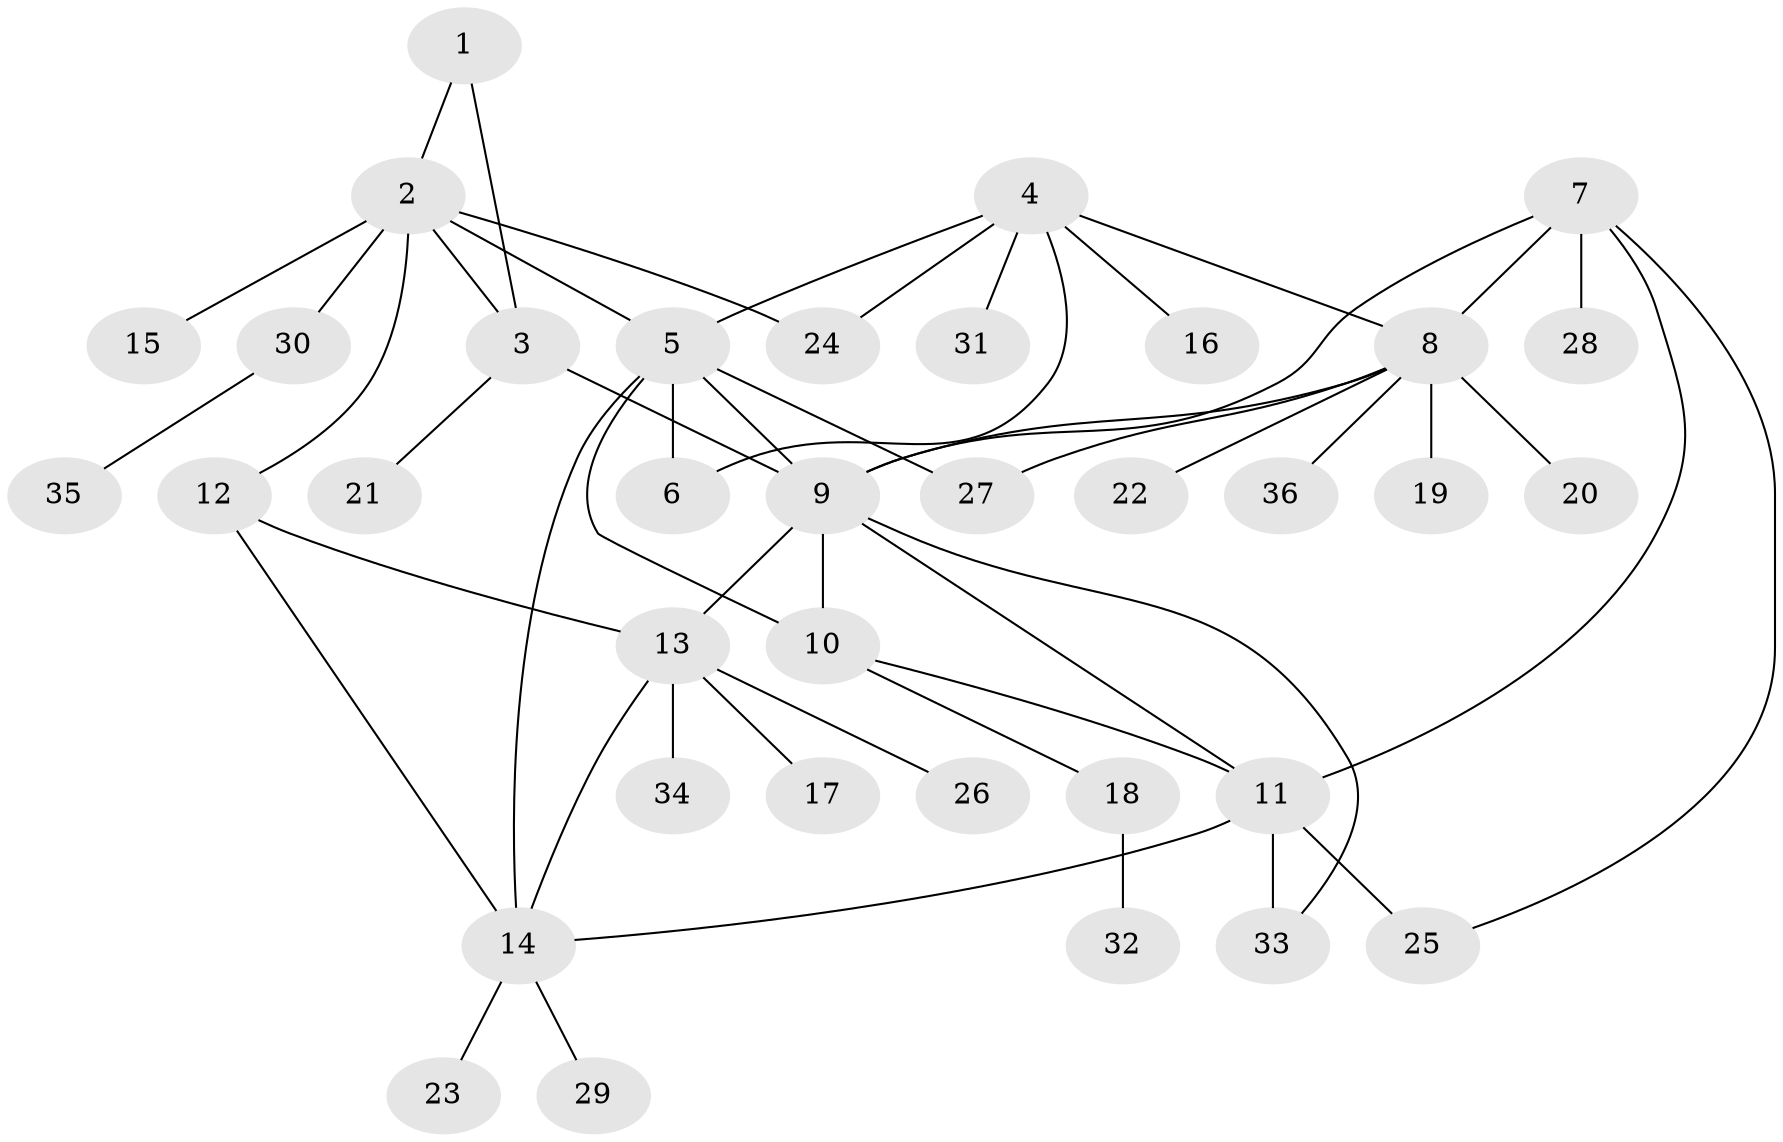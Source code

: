 // original degree distribution, {3: 0.08450704225352113, 8: 0.04225352112676056, 11: 0.014084507042253521, 7: 0.04225352112676056, 6: 0.028169014084507043, 5: 0.028169014084507043, 9: 0.014084507042253521, 4: 0.014084507042253521, 1: 0.5492957746478874, 2: 0.18309859154929578}
// Generated by graph-tools (version 1.1) at 2025/37/03/09/25 02:37:21]
// undirected, 36 vertices, 51 edges
graph export_dot {
graph [start="1"]
  node [color=gray90,style=filled];
  1;
  2;
  3;
  4;
  5;
  6;
  7;
  8;
  9;
  10;
  11;
  12;
  13;
  14;
  15;
  16;
  17;
  18;
  19;
  20;
  21;
  22;
  23;
  24;
  25;
  26;
  27;
  28;
  29;
  30;
  31;
  32;
  33;
  34;
  35;
  36;
  1 -- 2 [weight=1.0];
  1 -- 3 [weight=1.0];
  2 -- 3 [weight=1.0];
  2 -- 5 [weight=1.0];
  2 -- 12 [weight=1.0];
  2 -- 15 [weight=1.0];
  2 -- 24 [weight=1.0];
  2 -- 30 [weight=1.0];
  3 -- 9 [weight=7.0];
  3 -- 21 [weight=1.0];
  4 -- 5 [weight=1.0];
  4 -- 6 [weight=1.0];
  4 -- 8 [weight=1.0];
  4 -- 16 [weight=1.0];
  4 -- 24 [weight=1.0];
  4 -- 31 [weight=1.0];
  5 -- 6 [weight=3.0];
  5 -- 9 [weight=1.0];
  5 -- 10 [weight=1.0];
  5 -- 14 [weight=1.0];
  5 -- 27 [weight=1.0];
  7 -- 8 [weight=1.0];
  7 -- 9 [weight=1.0];
  7 -- 11 [weight=1.0];
  7 -- 25 [weight=1.0];
  7 -- 28 [weight=3.0];
  8 -- 9 [weight=1.0];
  8 -- 19 [weight=1.0];
  8 -- 20 [weight=1.0];
  8 -- 22 [weight=1.0];
  8 -- 27 [weight=1.0];
  8 -- 36 [weight=1.0];
  9 -- 10 [weight=2.0];
  9 -- 11 [weight=1.0];
  9 -- 13 [weight=1.0];
  9 -- 33 [weight=1.0];
  10 -- 11 [weight=1.0];
  10 -- 18 [weight=1.0];
  11 -- 14 [weight=1.0];
  11 -- 25 [weight=2.0];
  11 -- 33 [weight=1.0];
  12 -- 13 [weight=1.0];
  12 -- 14 [weight=1.0];
  13 -- 14 [weight=1.0];
  13 -- 17 [weight=1.0];
  13 -- 26 [weight=1.0];
  13 -- 34 [weight=1.0];
  14 -- 23 [weight=1.0];
  14 -- 29 [weight=1.0];
  18 -- 32 [weight=1.0];
  30 -- 35 [weight=1.0];
}
